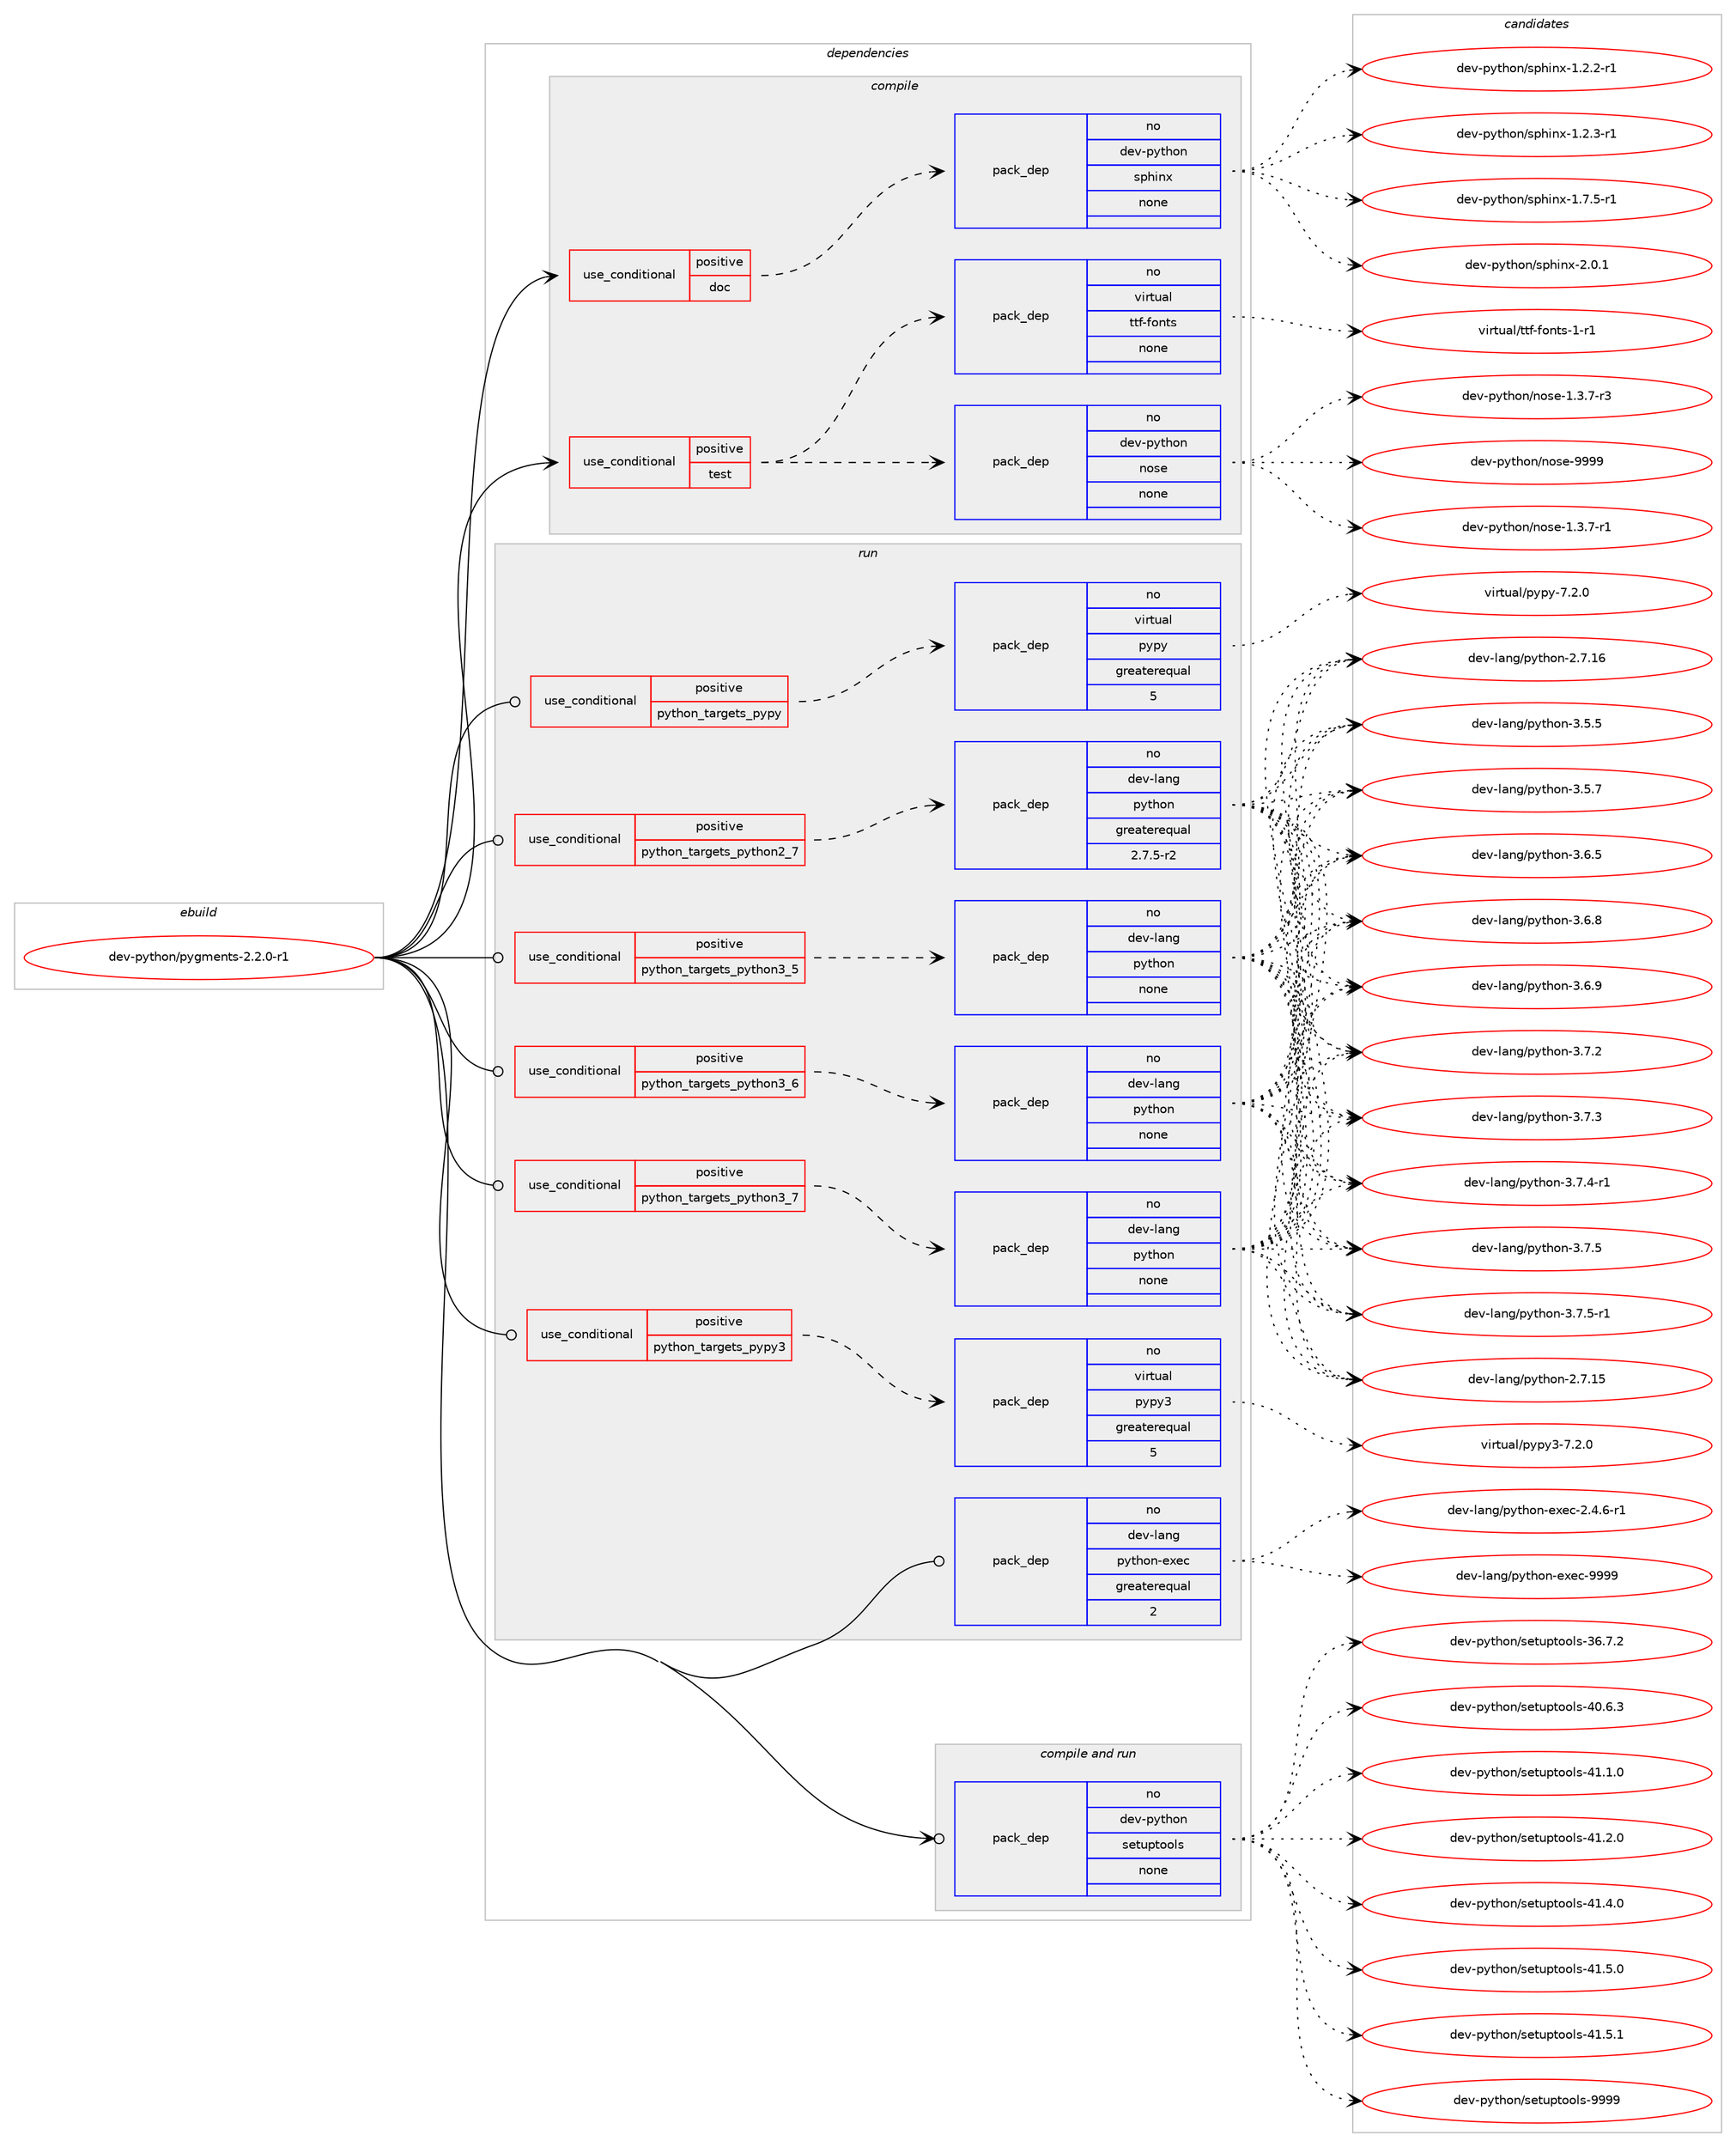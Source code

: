 digraph prolog {

# *************
# Graph options
# *************

newrank=true;
concentrate=true;
compound=true;
graph [rankdir=LR,fontname=Helvetica,fontsize=10,ranksep=1.5];#, ranksep=2.5, nodesep=0.2];
edge  [arrowhead=vee];
node  [fontname=Helvetica,fontsize=10];

# **********
# The ebuild
# **********

subgraph cluster_leftcol {
color=gray;
rank=same;
label=<<i>ebuild</i>>;
id [label="dev-python/pygments-2.2.0-r1", color=red, width=4, href="../dev-python/pygments-2.2.0-r1.svg"];
}

# ****************
# The dependencies
# ****************

subgraph cluster_midcol {
color=gray;
label=<<i>dependencies</i>>;
subgraph cluster_compile {
fillcolor="#eeeeee";
style=filled;
label=<<i>compile</i>>;
subgraph cond145948 {
dependency626066 [label=<<TABLE BORDER="0" CELLBORDER="1" CELLSPACING="0" CELLPADDING="4"><TR><TD ROWSPAN="3" CELLPADDING="10">use_conditional</TD></TR><TR><TD>positive</TD></TR><TR><TD>doc</TD></TR></TABLE>>, shape=none, color=red];
subgraph pack468274 {
dependency626067 [label=<<TABLE BORDER="0" CELLBORDER="1" CELLSPACING="0" CELLPADDING="4" WIDTH="220"><TR><TD ROWSPAN="6" CELLPADDING="30">pack_dep</TD></TR><TR><TD WIDTH="110">no</TD></TR><TR><TD>dev-python</TD></TR><TR><TD>sphinx</TD></TR><TR><TD>none</TD></TR><TR><TD></TD></TR></TABLE>>, shape=none, color=blue];
}
dependency626066:e -> dependency626067:w [weight=20,style="dashed",arrowhead="vee"];
}
id:e -> dependency626066:w [weight=20,style="solid",arrowhead="vee"];
subgraph cond145949 {
dependency626068 [label=<<TABLE BORDER="0" CELLBORDER="1" CELLSPACING="0" CELLPADDING="4"><TR><TD ROWSPAN="3" CELLPADDING="10">use_conditional</TD></TR><TR><TD>positive</TD></TR><TR><TD>test</TD></TR></TABLE>>, shape=none, color=red];
subgraph pack468275 {
dependency626069 [label=<<TABLE BORDER="0" CELLBORDER="1" CELLSPACING="0" CELLPADDING="4" WIDTH="220"><TR><TD ROWSPAN="6" CELLPADDING="30">pack_dep</TD></TR><TR><TD WIDTH="110">no</TD></TR><TR><TD>dev-python</TD></TR><TR><TD>nose</TD></TR><TR><TD>none</TD></TR><TR><TD></TD></TR></TABLE>>, shape=none, color=blue];
}
dependency626068:e -> dependency626069:w [weight=20,style="dashed",arrowhead="vee"];
subgraph pack468276 {
dependency626070 [label=<<TABLE BORDER="0" CELLBORDER="1" CELLSPACING="0" CELLPADDING="4" WIDTH="220"><TR><TD ROWSPAN="6" CELLPADDING="30">pack_dep</TD></TR><TR><TD WIDTH="110">no</TD></TR><TR><TD>virtual</TD></TR><TR><TD>ttf-fonts</TD></TR><TR><TD>none</TD></TR><TR><TD></TD></TR></TABLE>>, shape=none, color=blue];
}
dependency626068:e -> dependency626070:w [weight=20,style="dashed",arrowhead="vee"];
}
id:e -> dependency626068:w [weight=20,style="solid",arrowhead="vee"];
}
subgraph cluster_compileandrun {
fillcolor="#eeeeee";
style=filled;
label=<<i>compile and run</i>>;
subgraph pack468277 {
dependency626071 [label=<<TABLE BORDER="0" CELLBORDER="1" CELLSPACING="0" CELLPADDING="4" WIDTH="220"><TR><TD ROWSPAN="6" CELLPADDING="30">pack_dep</TD></TR><TR><TD WIDTH="110">no</TD></TR><TR><TD>dev-python</TD></TR><TR><TD>setuptools</TD></TR><TR><TD>none</TD></TR><TR><TD></TD></TR></TABLE>>, shape=none, color=blue];
}
id:e -> dependency626071:w [weight=20,style="solid",arrowhead="odotvee"];
}
subgraph cluster_run {
fillcolor="#eeeeee";
style=filled;
label=<<i>run</i>>;
subgraph cond145950 {
dependency626072 [label=<<TABLE BORDER="0" CELLBORDER="1" CELLSPACING="0" CELLPADDING="4"><TR><TD ROWSPAN="3" CELLPADDING="10">use_conditional</TD></TR><TR><TD>positive</TD></TR><TR><TD>python_targets_pypy</TD></TR></TABLE>>, shape=none, color=red];
subgraph pack468278 {
dependency626073 [label=<<TABLE BORDER="0" CELLBORDER="1" CELLSPACING="0" CELLPADDING="4" WIDTH="220"><TR><TD ROWSPAN="6" CELLPADDING="30">pack_dep</TD></TR><TR><TD WIDTH="110">no</TD></TR><TR><TD>virtual</TD></TR><TR><TD>pypy</TD></TR><TR><TD>greaterequal</TD></TR><TR><TD>5</TD></TR></TABLE>>, shape=none, color=blue];
}
dependency626072:e -> dependency626073:w [weight=20,style="dashed",arrowhead="vee"];
}
id:e -> dependency626072:w [weight=20,style="solid",arrowhead="odot"];
subgraph cond145951 {
dependency626074 [label=<<TABLE BORDER="0" CELLBORDER="1" CELLSPACING="0" CELLPADDING="4"><TR><TD ROWSPAN="3" CELLPADDING="10">use_conditional</TD></TR><TR><TD>positive</TD></TR><TR><TD>python_targets_pypy3</TD></TR></TABLE>>, shape=none, color=red];
subgraph pack468279 {
dependency626075 [label=<<TABLE BORDER="0" CELLBORDER="1" CELLSPACING="0" CELLPADDING="4" WIDTH="220"><TR><TD ROWSPAN="6" CELLPADDING="30">pack_dep</TD></TR><TR><TD WIDTH="110">no</TD></TR><TR><TD>virtual</TD></TR><TR><TD>pypy3</TD></TR><TR><TD>greaterequal</TD></TR><TR><TD>5</TD></TR></TABLE>>, shape=none, color=blue];
}
dependency626074:e -> dependency626075:w [weight=20,style="dashed",arrowhead="vee"];
}
id:e -> dependency626074:w [weight=20,style="solid",arrowhead="odot"];
subgraph cond145952 {
dependency626076 [label=<<TABLE BORDER="0" CELLBORDER="1" CELLSPACING="0" CELLPADDING="4"><TR><TD ROWSPAN="3" CELLPADDING="10">use_conditional</TD></TR><TR><TD>positive</TD></TR><TR><TD>python_targets_python2_7</TD></TR></TABLE>>, shape=none, color=red];
subgraph pack468280 {
dependency626077 [label=<<TABLE BORDER="0" CELLBORDER="1" CELLSPACING="0" CELLPADDING="4" WIDTH="220"><TR><TD ROWSPAN="6" CELLPADDING="30">pack_dep</TD></TR><TR><TD WIDTH="110">no</TD></TR><TR><TD>dev-lang</TD></TR><TR><TD>python</TD></TR><TR><TD>greaterequal</TD></TR><TR><TD>2.7.5-r2</TD></TR></TABLE>>, shape=none, color=blue];
}
dependency626076:e -> dependency626077:w [weight=20,style="dashed",arrowhead="vee"];
}
id:e -> dependency626076:w [weight=20,style="solid",arrowhead="odot"];
subgraph cond145953 {
dependency626078 [label=<<TABLE BORDER="0" CELLBORDER="1" CELLSPACING="0" CELLPADDING="4"><TR><TD ROWSPAN="3" CELLPADDING="10">use_conditional</TD></TR><TR><TD>positive</TD></TR><TR><TD>python_targets_python3_5</TD></TR></TABLE>>, shape=none, color=red];
subgraph pack468281 {
dependency626079 [label=<<TABLE BORDER="0" CELLBORDER="1" CELLSPACING="0" CELLPADDING="4" WIDTH="220"><TR><TD ROWSPAN="6" CELLPADDING="30">pack_dep</TD></TR><TR><TD WIDTH="110">no</TD></TR><TR><TD>dev-lang</TD></TR><TR><TD>python</TD></TR><TR><TD>none</TD></TR><TR><TD></TD></TR></TABLE>>, shape=none, color=blue];
}
dependency626078:e -> dependency626079:w [weight=20,style="dashed",arrowhead="vee"];
}
id:e -> dependency626078:w [weight=20,style="solid",arrowhead="odot"];
subgraph cond145954 {
dependency626080 [label=<<TABLE BORDER="0" CELLBORDER="1" CELLSPACING="0" CELLPADDING="4"><TR><TD ROWSPAN="3" CELLPADDING="10">use_conditional</TD></TR><TR><TD>positive</TD></TR><TR><TD>python_targets_python3_6</TD></TR></TABLE>>, shape=none, color=red];
subgraph pack468282 {
dependency626081 [label=<<TABLE BORDER="0" CELLBORDER="1" CELLSPACING="0" CELLPADDING="4" WIDTH="220"><TR><TD ROWSPAN="6" CELLPADDING="30">pack_dep</TD></TR><TR><TD WIDTH="110">no</TD></TR><TR><TD>dev-lang</TD></TR><TR><TD>python</TD></TR><TR><TD>none</TD></TR><TR><TD></TD></TR></TABLE>>, shape=none, color=blue];
}
dependency626080:e -> dependency626081:w [weight=20,style="dashed",arrowhead="vee"];
}
id:e -> dependency626080:w [weight=20,style="solid",arrowhead="odot"];
subgraph cond145955 {
dependency626082 [label=<<TABLE BORDER="0" CELLBORDER="1" CELLSPACING="0" CELLPADDING="4"><TR><TD ROWSPAN="3" CELLPADDING="10">use_conditional</TD></TR><TR><TD>positive</TD></TR><TR><TD>python_targets_python3_7</TD></TR></TABLE>>, shape=none, color=red];
subgraph pack468283 {
dependency626083 [label=<<TABLE BORDER="0" CELLBORDER="1" CELLSPACING="0" CELLPADDING="4" WIDTH="220"><TR><TD ROWSPAN="6" CELLPADDING="30">pack_dep</TD></TR><TR><TD WIDTH="110">no</TD></TR><TR><TD>dev-lang</TD></TR><TR><TD>python</TD></TR><TR><TD>none</TD></TR><TR><TD></TD></TR></TABLE>>, shape=none, color=blue];
}
dependency626082:e -> dependency626083:w [weight=20,style="dashed",arrowhead="vee"];
}
id:e -> dependency626082:w [weight=20,style="solid",arrowhead="odot"];
subgraph pack468284 {
dependency626084 [label=<<TABLE BORDER="0" CELLBORDER="1" CELLSPACING="0" CELLPADDING="4" WIDTH="220"><TR><TD ROWSPAN="6" CELLPADDING="30">pack_dep</TD></TR><TR><TD WIDTH="110">no</TD></TR><TR><TD>dev-lang</TD></TR><TR><TD>python-exec</TD></TR><TR><TD>greaterequal</TD></TR><TR><TD>2</TD></TR></TABLE>>, shape=none, color=blue];
}
id:e -> dependency626084:w [weight=20,style="solid",arrowhead="odot"];
}
}

# **************
# The candidates
# **************

subgraph cluster_choices {
rank=same;
color=gray;
label=<<i>candidates</i>>;

subgraph choice468274 {
color=black;
nodesep=1;
choice10010111845112121116104111110471151121041051101204549465046504511449 [label="dev-python/sphinx-1.2.2-r1", color=red, width=4,href="../dev-python/sphinx-1.2.2-r1.svg"];
choice10010111845112121116104111110471151121041051101204549465046514511449 [label="dev-python/sphinx-1.2.3-r1", color=red, width=4,href="../dev-python/sphinx-1.2.3-r1.svg"];
choice10010111845112121116104111110471151121041051101204549465546534511449 [label="dev-python/sphinx-1.7.5-r1", color=red, width=4,href="../dev-python/sphinx-1.7.5-r1.svg"];
choice1001011184511212111610411111047115112104105110120455046484649 [label="dev-python/sphinx-2.0.1", color=red, width=4,href="../dev-python/sphinx-2.0.1.svg"];
dependency626067:e -> choice10010111845112121116104111110471151121041051101204549465046504511449:w [style=dotted,weight="100"];
dependency626067:e -> choice10010111845112121116104111110471151121041051101204549465046514511449:w [style=dotted,weight="100"];
dependency626067:e -> choice10010111845112121116104111110471151121041051101204549465546534511449:w [style=dotted,weight="100"];
dependency626067:e -> choice1001011184511212111610411111047115112104105110120455046484649:w [style=dotted,weight="100"];
}
subgraph choice468275 {
color=black;
nodesep=1;
choice10010111845112121116104111110471101111151014549465146554511449 [label="dev-python/nose-1.3.7-r1", color=red, width=4,href="../dev-python/nose-1.3.7-r1.svg"];
choice10010111845112121116104111110471101111151014549465146554511451 [label="dev-python/nose-1.3.7-r3", color=red, width=4,href="../dev-python/nose-1.3.7-r3.svg"];
choice10010111845112121116104111110471101111151014557575757 [label="dev-python/nose-9999", color=red, width=4,href="../dev-python/nose-9999.svg"];
dependency626069:e -> choice10010111845112121116104111110471101111151014549465146554511449:w [style=dotted,weight="100"];
dependency626069:e -> choice10010111845112121116104111110471101111151014549465146554511451:w [style=dotted,weight="100"];
dependency626069:e -> choice10010111845112121116104111110471101111151014557575757:w [style=dotted,weight="100"];
}
subgraph choice468276 {
color=black;
nodesep=1;
choice11810511411611797108471161161024510211111011611545494511449 [label="virtual/ttf-fonts-1-r1", color=red, width=4,href="../virtual/ttf-fonts-1-r1.svg"];
dependency626070:e -> choice11810511411611797108471161161024510211111011611545494511449:w [style=dotted,weight="100"];
}
subgraph choice468277 {
color=black;
nodesep=1;
choice100101118451121211161041111104711510111611711211611111110811545515446554650 [label="dev-python/setuptools-36.7.2", color=red, width=4,href="../dev-python/setuptools-36.7.2.svg"];
choice100101118451121211161041111104711510111611711211611111110811545524846544651 [label="dev-python/setuptools-40.6.3", color=red, width=4,href="../dev-python/setuptools-40.6.3.svg"];
choice100101118451121211161041111104711510111611711211611111110811545524946494648 [label="dev-python/setuptools-41.1.0", color=red, width=4,href="../dev-python/setuptools-41.1.0.svg"];
choice100101118451121211161041111104711510111611711211611111110811545524946504648 [label="dev-python/setuptools-41.2.0", color=red, width=4,href="../dev-python/setuptools-41.2.0.svg"];
choice100101118451121211161041111104711510111611711211611111110811545524946524648 [label="dev-python/setuptools-41.4.0", color=red, width=4,href="../dev-python/setuptools-41.4.0.svg"];
choice100101118451121211161041111104711510111611711211611111110811545524946534648 [label="dev-python/setuptools-41.5.0", color=red, width=4,href="../dev-python/setuptools-41.5.0.svg"];
choice100101118451121211161041111104711510111611711211611111110811545524946534649 [label="dev-python/setuptools-41.5.1", color=red, width=4,href="../dev-python/setuptools-41.5.1.svg"];
choice10010111845112121116104111110471151011161171121161111111081154557575757 [label="dev-python/setuptools-9999", color=red, width=4,href="../dev-python/setuptools-9999.svg"];
dependency626071:e -> choice100101118451121211161041111104711510111611711211611111110811545515446554650:w [style=dotted,weight="100"];
dependency626071:e -> choice100101118451121211161041111104711510111611711211611111110811545524846544651:w [style=dotted,weight="100"];
dependency626071:e -> choice100101118451121211161041111104711510111611711211611111110811545524946494648:w [style=dotted,weight="100"];
dependency626071:e -> choice100101118451121211161041111104711510111611711211611111110811545524946504648:w [style=dotted,weight="100"];
dependency626071:e -> choice100101118451121211161041111104711510111611711211611111110811545524946524648:w [style=dotted,weight="100"];
dependency626071:e -> choice100101118451121211161041111104711510111611711211611111110811545524946534648:w [style=dotted,weight="100"];
dependency626071:e -> choice100101118451121211161041111104711510111611711211611111110811545524946534649:w [style=dotted,weight="100"];
dependency626071:e -> choice10010111845112121116104111110471151011161171121161111111081154557575757:w [style=dotted,weight="100"];
}
subgraph choice468278 {
color=black;
nodesep=1;
choice1181051141161179710847112121112121455546504648 [label="virtual/pypy-7.2.0", color=red, width=4,href="../virtual/pypy-7.2.0.svg"];
dependency626073:e -> choice1181051141161179710847112121112121455546504648:w [style=dotted,weight="100"];
}
subgraph choice468279 {
color=black;
nodesep=1;
choice118105114116117971084711212111212151455546504648 [label="virtual/pypy3-7.2.0", color=red, width=4,href="../virtual/pypy3-7.2.0.svg"];
dependency626075:e -> choice118105114116117971084711212111212151455546504648:w [style=dotted,weight="100"];
}
subgraph choice468280 {
color=black;
nodesep=1;
choice10010111845108971101034711212111610411111045504655464953 [label="dev-lang/python-2.7.15", color=red, width=4,href="../dev-lang/python-2.7.15.svg"];
choice10010111845108971101034711212111610411111045504655464954 [label="dev-lang/python-2.7.16", color=red, width=4,href="../dev-lang/python-2.7.16.svg"];
choice100101118451089711010347112121116104111110455146534653 [label="dev-lang/python-3.5.5", color=red, width=4,href="../dev-lang/python-3.5.5.svg"];
choice100101118451089711010347112121116104111110455146534655 [label="dev-lang/python-3.5.7", color=red, width=4,href="../dev-lang/python-3.5.7.svg"];
choice100101118451089711010347112121116104111110455146544653 [label="dev-lang/python-3.6.5", color=red, width=4,href="../dev-lang/python-3.6.5.svg"];
choice100101118451089711010347112121116104111110455146544656 [label="dev-lang/python-3.6.8", color=red, width=4,href="../dev-lang/python-3.6.8.svg"];
choice100101118451089711010347112121116104111110455146544657 [label="dev-lang/python-3.6.9", color=red, width=4,href="../dev-lang/python-3.6.9.svg"];
choice100101118451089711010347112121116104111110455146554650 [label="dev-lang/python-3.7.2", color=red, width=4,href="../dev-lang/python-3.7.2.svg"];
choice100101118451089711010347112121116104111110455146554651 [label="dev-lang/python-3.7.3", color=red, width=4,href="../dev-lang/python-3.7.3.svg"];
choice1001011184510897110103471121211161041111104551465546524511449 [label="dev-lang/python-3.7.4-r1", color=red, width=4,href="../dev-lang/python-3.7.4-r1.svg"];
choice100101118451089711010347112121116104111110455146554653 [label="dev-lang/python-3.7.5", color=red, width=4,href="../dev-lang/python-3.7.5.svg"];
choice1001011184510897110103471121211161041111104551465546534511449 [label="dev-lang/python-3.7.5-r1", color=red, width=4,href="../dev-lang/python-3.7.5-r1.svg"];
dependency626077:e -> choice10010111845108971101034711212111610411111045504655464953:w [style=dotted,weight="100"];
dependency626077:e -> choice10010111845108971101034711212111610411111045504655464954:w [style=dotted,weight="100"];
dependency626077:e -> choice100101118451089711010347112121116104111110455146534653:w [style=dotted,weight="100"];
dependency626077:e -> choice100101118451089711010347112121116104111110455146534655:w [style=dotted,weight="100"];
dependency626077:e -> choice100101118451089711010347112121116104111110455146544653:w [style=dotted,weight="100"];
dependency626077:e -> choice100101118451089711010347112121116104111110455146544656:w [style=dotted,weight="100"];
dependency626077:e -> choice100101118451089711010347112121116104111110455146544657:w [style=dotted,weight="100"];
dependency626077:e -> choice100101118451089711010347112121116104111110455146554650:w [style=dotted,weight="100"];
dependency626077:e -> choice100101118451089711010347112121116104111110455146554651:w [style=dotted,weight="100"];
dependency626077:e -> choice1001011184510897110103471121211161041111104551465546524511449:w [style=dotted,weight="100"];
dependency626077:e -> choice100101118451089711010347112121116104111110455146554653:w [style=dotted,weight="100"];
dependency626077:e -> choice1001011184510897110103471121211161041111104551465546534511449:w [style=dotted,weight="100"];
}
subgraph choice468281 {
color=black;
nodesep=1;
choice10010111845108971101034711212111610411111045504655464953 [label="dev-lang/python-2.7.15", color=red, width=4,href="../dev-lang/python-2.7.15.svg"];
choice10010111845108971101034711212111610411111045504655464954 [label="dev-lang/python-2.7.16", color=red, width=4,href="../dev-lang/python-2.7.16.svg"];
choice100101118451089711010347112121116104111110455146534653 [label="dev-lang/python-3.5.5", color=red, width=4,href="../dev-lang/python-3.5.5.svg"];
choice100101118451089711010347112121116104111110455146534655 [label="dev-lang/python-3.5.7", color=red, width=4,href="../dev-lang/python-3.5.7.svg"];
choice100101118451089711010347112121116104111110455146544653 [label="dev-lang/python-3.6.5", color=red, width=4,href="../dev-lang/python-3.6.5.svg"];
choice100101118451089711010347112121116104111110455146544656 [label="dev-lang/python-3.6.8", color=red, width=4,href="../dev-lang/python-3.6.8.svg"];
choice100101118451089711010347112121116104111110455146544657 [label="dev-lang/python-3.6.9", color=red, width=4,href="../dev-lang/python-3.6.9.svg"];
choice100101118451089711010347112121116104111110455146554650 [label="dev-lang/python-3.7.2", color=red, width=4,href="../dev-lang/python-3.7.2.svg"];
choice100101118451089711010347112121116104111110455146554651 [label="dev-lang/python-3.7.3", color=red, width=4,href="../dev-lang/python-3.7.3.svg"];
choice1001011184510897110103471121211161041111104551465546524511449 [label="dev-lang/python-3.7.4-r1", color=red, width=4,href="../dev-lang/python-3.7.4-r1.svg"];
choice100101118451089711010347112121116104111110455146554653 [label="dev-lang/python-3.7.5", color=red, width=4,href="../dev-lang/python-3.7.5.svg"];
choice1001011184510897110103471121211161041111104551465546534511449 [label="dev-lang/python-3.7.5-r1", color=red, width=4,href="../dev-lang/python-3.7.5-r1.svg"];
dependency626079:e -> choice10010111845108971101034711212111610411111045504655464953:w [style=dotted,weight="100"];
dependency626079:e -> choice10010111845108971101034711212111610411111045504655464954:w [style=dotted,weight="100"];
dependency626079:e -> choice100101118451089711010347112121116104111110455146534653:w [style=dotted,weight="100"];
dependency626079:e -> choice100101118451089711010347112121116104111110455146534655:w [style=dotted,weight="100"];
dependency626079:e -> choice100101118451089711010347112121116104111110455146544653:w [style=dotted,weight="100"];
dependency626079:e -> choice100101118451089711010347112121116104111110455146544656:w [style=dotted,weight="100"];
dependency626079:e -> choice100101118451089711010347112121116104111110455146544657:w [style=dotted,weight="100"];
dependency626079:e -> choice100101118451089711010347112121116104111110455146554650:w [style=dotted,weight="100"];
dependency626079:e -> choice100101118451089711010347112121116104111110455146554651:w [style=dotted,weight="100"];
dependency626079:e -> choice1001011184510897110103471121211161041111104551465546524511449:w [style=dotted,weight="100"];
dependency626079:e -> choice100101118451089711010347112121116104111110455146554653:w [style=dotted,weight="100"];
dependency626079:e -> choice1001011184510897110103471121211161041111104551465546534511449:w [style=dotted,weight="100"];
}
subgraph choice468282 {
color=black;
nodesep=1;
choice10010111845108971101034711212111610411111045504655464953 [label="dev-lang/python-2.7.15", color=red, width=4,href="../dev-lang/python-2.7.15.svg"];
choice10010111845108971101034711212111610411111045504655464954 [label="dev-lang/python-2.7.16", color=red, width=4,href="../dev-lang/python-2.7.16.svg"];
choice100101118451089711010347112121116104111110455146534653 [label="dev-lang/python-3.5.5", color=red, width=4,href="../dev-lang/python-3.5.5.svg"];
choice100101118451089711010347112121116104111110455146534655 [label="dev-lang/python-3.5.7", color=red, width=4,href="../dev-lang/python-3.5.7.svg"];
choice100101118451089711010347112121116104111110455146544653 [label="dev-lang/python-3.6.5", color=red, width=4,href="../dev-lang/python-3.6.5.svg"];
choice100101118451089711010347112121116104111110455146544656 [label="dev-lang/python-3.6.8", color=red, width=4,href="../dev-lang/python-3.6.8.svg"];
choice100101118451089711010347112121116104111110455146544657 [label="dev-lang/python-3.6.9", color=red, width=4,href="../dev-lang/python-3.6.9.svg"];
choice100101118451089711010347112121116104111110455146554650 [label="dev-lang/python-3.7.2", color=red, width=4,href="../dev-lang/python-3.7.2.svg"];
choice100101118451089711010347112121116104111110455146554651 [label="dev-lang/python-3.7.3", color=red, width=4,href="../dev-lang/python-3.7.3.svg"];
choice1001011184510897110103471121211161041111104551465546524511449 [label="dev-lang/python-3.7.4-r1", color=red, width=4,href="../dev-lang/python-3.7.4-r1.svg"];
choice100101118451089711010347112121116104111110455146554653 [label="dev-lang/python-3.7.5", color=red, width=4,href="../dev-lang/python-3.7.5.svg"];
choice1001011184510897110103471121211161041111104551465546534511449 [label="dev-lang/python-3.7.5-r1", color=red, width=4,href="../dev-lang/python-3.7.5-r1.svg"];
dependency626081:e -> choice10010111845108971101034711212111610411111045504655464953:w [style=dotted,weight="100"];
dependency626081:e -> choice10010111845108971101034711212111610411111045504655464954:w [style=dotted,weight="100"];
dependency626081:e -> choice100101118451089711010347112121116104111110455146534653:w [style=dotted,weight="100"];
dependency626081:e -> choice100101118451089711010347112121116104111110455146534655:w [style=dotted,weight="100"];
dependency626081:e -> choice100101118451089711010347112121116104111110455146544653:w [style=dotted,weight="100"];
dependency626081:e -> choice100101118451089711010347112121116104111110455146544656:w [style=dotted,weight="100"];
dependency626081:e -> choice100101118451089711010347112121116104111110455146544657:w [style=dotted,weight="100"];
dependency626081:e -> choice100101118451089711010347112121116104111110455146554650:w [style=dotted,weight="100"];
dependency626081:e -> choice100101118451089711010347112121116104111110455146554651:w [style=dotted,weight="100"];
dependency626081:e -> choice1001011184510897110103471121211161041111104551465546524511449:w [style=dotted,weight="100"];
dependency626081:e -> choice100101118451089711010347112121116104111110455146554653:w [style=dotted,weight="100"];
dependency626081:e -> choice1001011184510897110103471121211161041111104551465546534511449:w [style=dotted,weight="100"];
}
subgraph choice468283 {
color=black;
nodesep=1;
choice10010111845108971101034711212111610411111045504655464953 [label="dev-lang/python-2.7.15", color=red, width=4,href="../dev-lang/python-2.7.15.svg"];
choice10010111845108971101034711212111610411111045504655464954 [label="dev-lang/python-2.7.16", color=red, width=4,href="../dev-lang/python-2.7.16.svg"];
choice100101118451089711010347112121116104111110455146534653 [label="dev-lang/python-3.5.5", color=red, width=4,href="../dev-lang/python-3.5.5.svg"];
choice100101118451089711010347112121116104111110455146534655 [label="dev-lang/python-3.5.7", color=red, width=4,href="../dev-lang/python-3.5.7.svg"];
choice100101118451089711010347112121116104111110455146544653 [label="dev-lang/python-3.6.5", color=red, width=4,href="../dev-lang/python-3.6.5.svg"];
choice100101118451089711010347112121116104111110455146544656 [label="dev-lang/python-3.6.8", color=red, width=4,href="../dev-lang/python-3.6.8.svg"];
choice100101118451089711010347112121116104111110455146544657 [label="dev-lang/python-3.6.9", color=red, width=4,href="../dev-lang/python-3.6.9.svg"];
choice100101118451089711010347112121116104111110455146554650 [label="dev-lang/python-3.7.2", color=red, width=4,href="../dev-lang/python-3.7.2.svg"];
choice100101118451089711010347112121116104111110455146554651 [label="dev-lang/python-3.7.3", color=red, width=4,href="../dev-lang/python-3.7.3.svg"];
choice1001011184510897110103471121211161041111104551465546524511449 [label="dev-lang/python-3.7.4-r1", color=red, width=4,href="../dev-lang/python-3.7.4-r1.svg"];
choice100101118451089711010347112121116104111110455146554653 [label="dev-lang/python-3.7.5", color=red, width=4,href="../dev-lang/python-3.7.5.svg"];
choice1001011184510897110103471121211161041111104551465546534511449 [label="dev-lang/python-3.7.5-r1", color=red, width=4,href="../dev-lang/python-3.7.5-r1.svg"];
dependency626083:e -> choice10010111845108971101034711212111610411111045504655464953:w [style=dotted,weight="100"];
dependency626083:e -> choice10010111845108971101034711212111610411111045504655464954:w [style=dotted,weight="100"];
dependency626083:e -> choice100101118451089711010347112121116104111110455146534653:w [style=dotted,weight="100"];
dependency626083:e -> choice100101118451089711010347112121116104111110455146534655:w [style=dotted,weight="100"];
dependency626083:e -> choice100101118451089711010347112121116104111110455146544653:w [style=dotted,weight="100"];
dependency626083:e -> choice100101118451089711010347112121116104111110455146544656:w [style=dotted,weight="100"];
dependency626083:e -> choice100101118451089711010347112121116104111110455146544657:w [style=dotted,weight="100"];
dependency626083:e -> choice100101118451089711010347112121116104111110455146554650:w [style=dotted,weight="100"];
dependency626083:e -> choice100101118451089711010347112121116104111110455146554651:w [style=dotted,weight="100"];
dependency626083:e -> choice1001011184510897110103471121211161041111104551465546524511449:w [style=dotted,weight="100"];
dependency626083:e -> choice100101118451089711010347112121116104111110455146554653:w [style=dotted,weight="100"];
dependency626083:e -> choice1001011184510897110103471121211161041111104551465546534511449:w [style=dotted,weight="100"];
}
subgraph choice468284 {
color=black;
nodesep=1;
choice10010111845108971101034711212111610411111045101120101994550465246544511449 [label="dev-lang/python-exec-2.4.6-r1", color=red, width=4,href="../dev-lang/python-exec-2.4.6-r1.svg"];
choice10010111845108971101034711212111610411111045101120101994557575757 [label="dev-lang/python-exec-9999", color=red, width=4,href="../dev-lang/python-exec-9999.svg"];
dependency626084:e -> choice10010111845108971101034711212111610411111045101120101994550465246544511449:w [style=dotted,weight="100"];
dependency626084:e -> choice10010111845108971101034711212111610411111045101120101994557575757:w [style=dotted,weight="100"];
}
}

}
